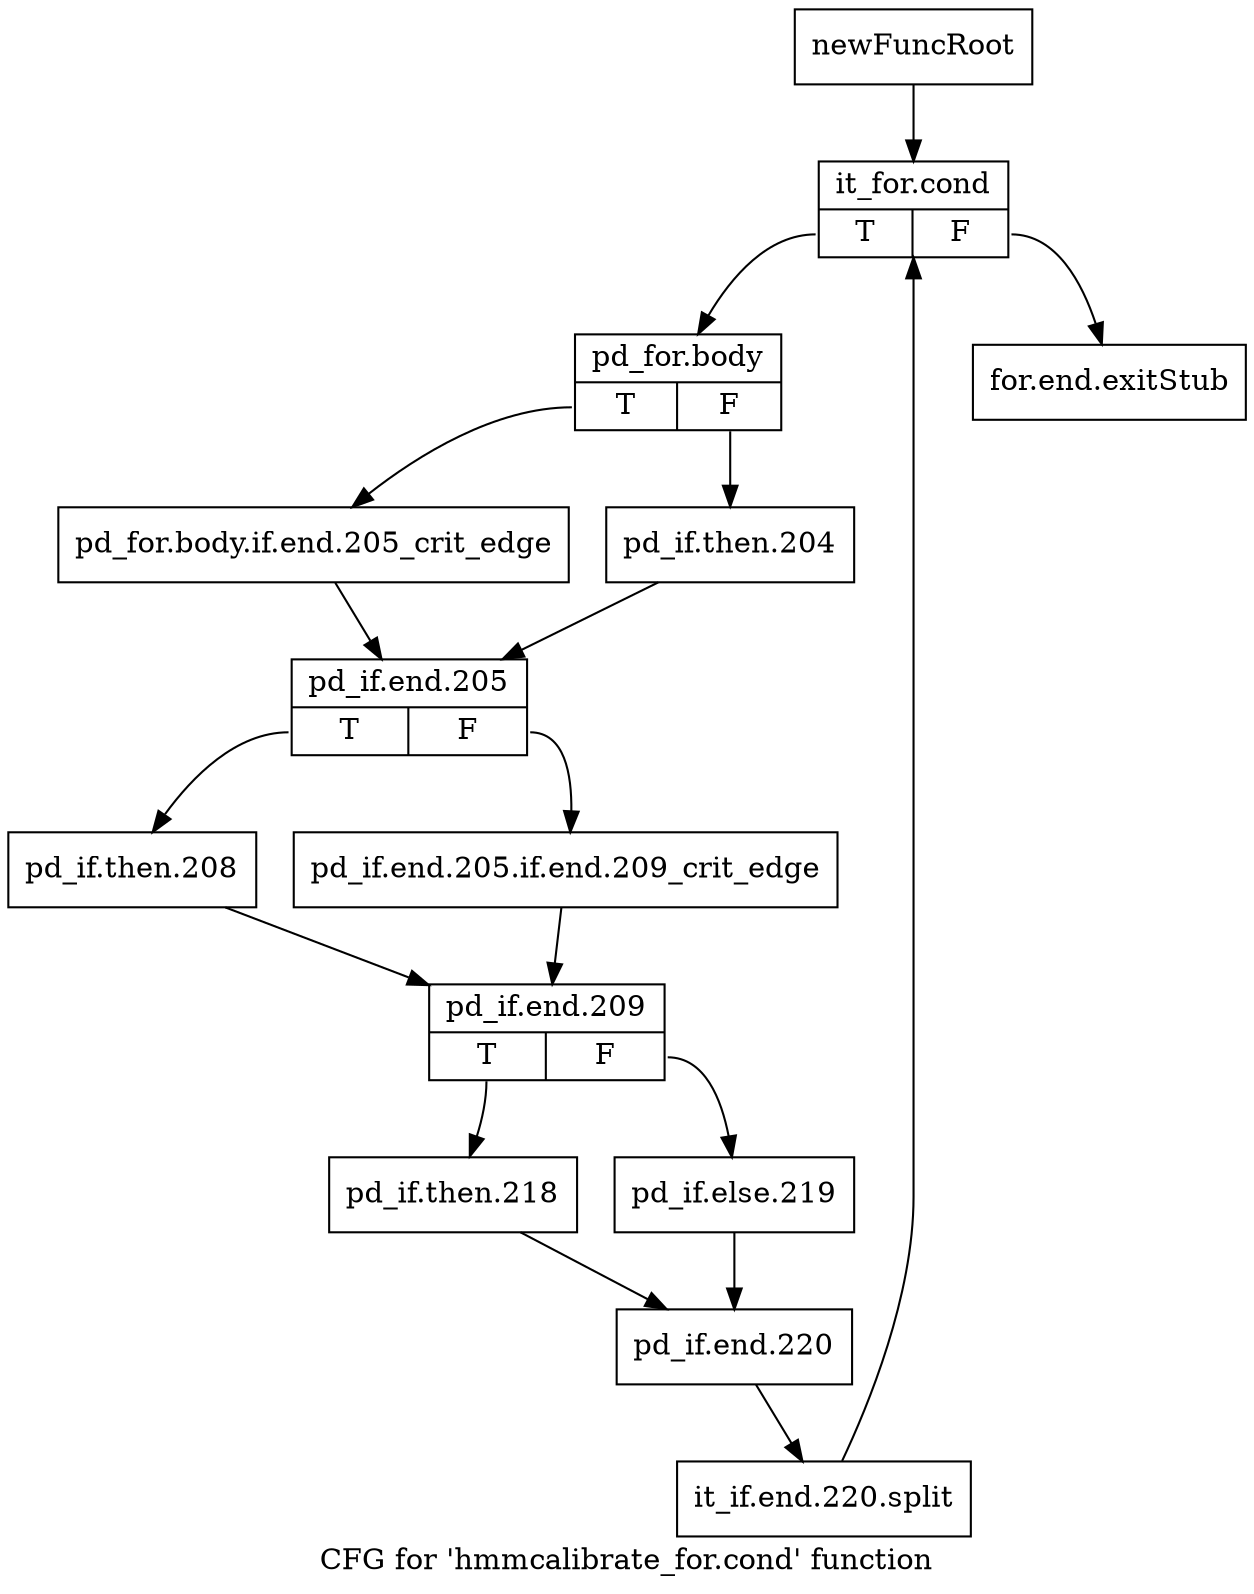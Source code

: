 digraph "CFG for 'hmmcalibrate_for.cond' function" {
	label="CFG for 'hmmcalibrate_for.cond' function";

	Node0x3125570 [shape=record,label="{newFuncRoot}"];
	Node0x3125570 -> Node0x3125610;
	Node0x31255c0 [shape=record,label="{for.end.exitStub}"];
	Node0x3125610 [shape=record,label="{it_for.cond|{<s0>T|<s1>F}}"];
	Node0x3125610:s0 -> Node0x3125660;
	Node0x3125610:s1 -> Node0x31255c0;
	Node0x3125660 [shape=record,label="{pd_for.body|{<s0>T|<s1>F}}"];
	Node0x3125660:s0 -> Node0x3125700;
	Node0x3125660:s1 -> Node0x31256b0;
	Node0x31256b0 [shape=record,label="{pd_if.then.204}"];
	Node0x31256b0 -> Node0x3125750;
	Node0x3125700 [shape=record,label="{pd_for.body.if.end.205_crit_edge}"];
	Node0x3125700 -> Node0x3125750;
	Node0x3125750 [shape=record,label="{pd_if.end.205|{<s0>T|<s1>F}}"];
	Node0x3125750:s0 -> Node0x31257f0;
	Node0x3125750:s1 -> Node0x31257a0;
	Node0x31257a0 [shape=record,label="{pd_if.end.205.if.end.209_crit_edge}"];
	Node0x31257a0 -> Node0x3125840;
	Node0x31257f0 [shape=record,label="{pd_if.then.208}"];
	Node0x31257f0 -> Node0x3125840;
	Node0x3125840 [shape=record,label="{pd_if.end.209|{<s0>T|<s1>F}}"];
	Node0x3125840:s0 -> Node0x31258e0;
	Node0x3125840:s1 -> Node0x3125890;
	Node0x3125890 [shape=record,label="{pd_if.else.219}"];
	Node0x3125890 -> Node0x3125930;
	Node0x31258e0 [shape=record,label="{pd_if.then.218}"];
	Node0x31258e0 -> Node0x3125930;
	Node0x3125930 [shape=record,label="{pd_if.end.220}"];
	Node0x3125930 -> Node0x37befa0;
	Node0x37befa0 [shape=record,label="{it_if.end.220.split}"];
	Node0x37befa0 -> Node0x3125610;
}

